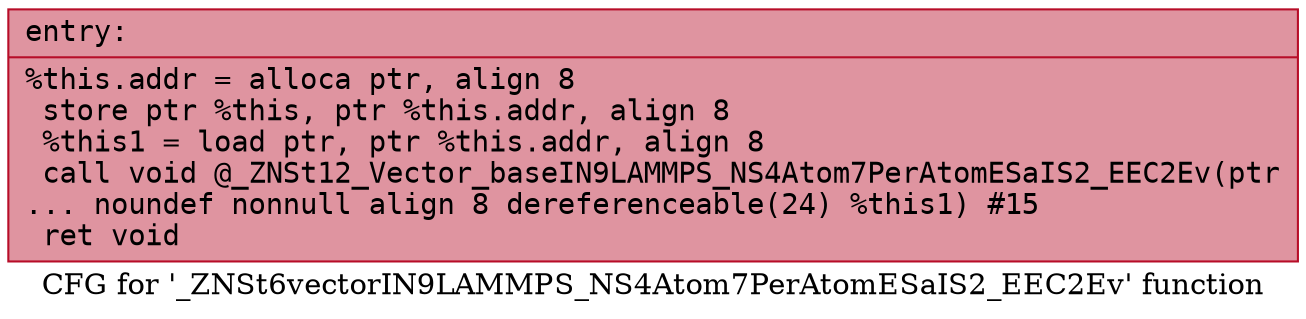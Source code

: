 digraph "CFG for '_ZNSt6vectorIN9LAMMPS_NS4Atom7PerAtomESaIS2_EEC2Ev' function" {
	label="CFG for '_ZNSt6vectorIN9LAMMPS_NS4Atom7PerAtomESaIS2_EEC2Ev' function";

	Node0x55aea8cef3e0 [shape=record,color="#b70d28ff", style=filled, fillcolor="#b70d2870" fontname="Courier",label="{entry:\l|  %this.addr = alloca ptr, align 8\l  store ptr %this, ptr %this.addr, align 8\l  %this1 = load ptr, ptr %this.addr, align 8\l  call void @_ZNSt12_Vector_baseIN9LAMMPS_NS4Atom7PerAtomESaIS2_EEC2Ev(ptr\l... noundef nonnull align 8 dereferenceable(24) %this1) #15\l  ret void\l}"];
}
